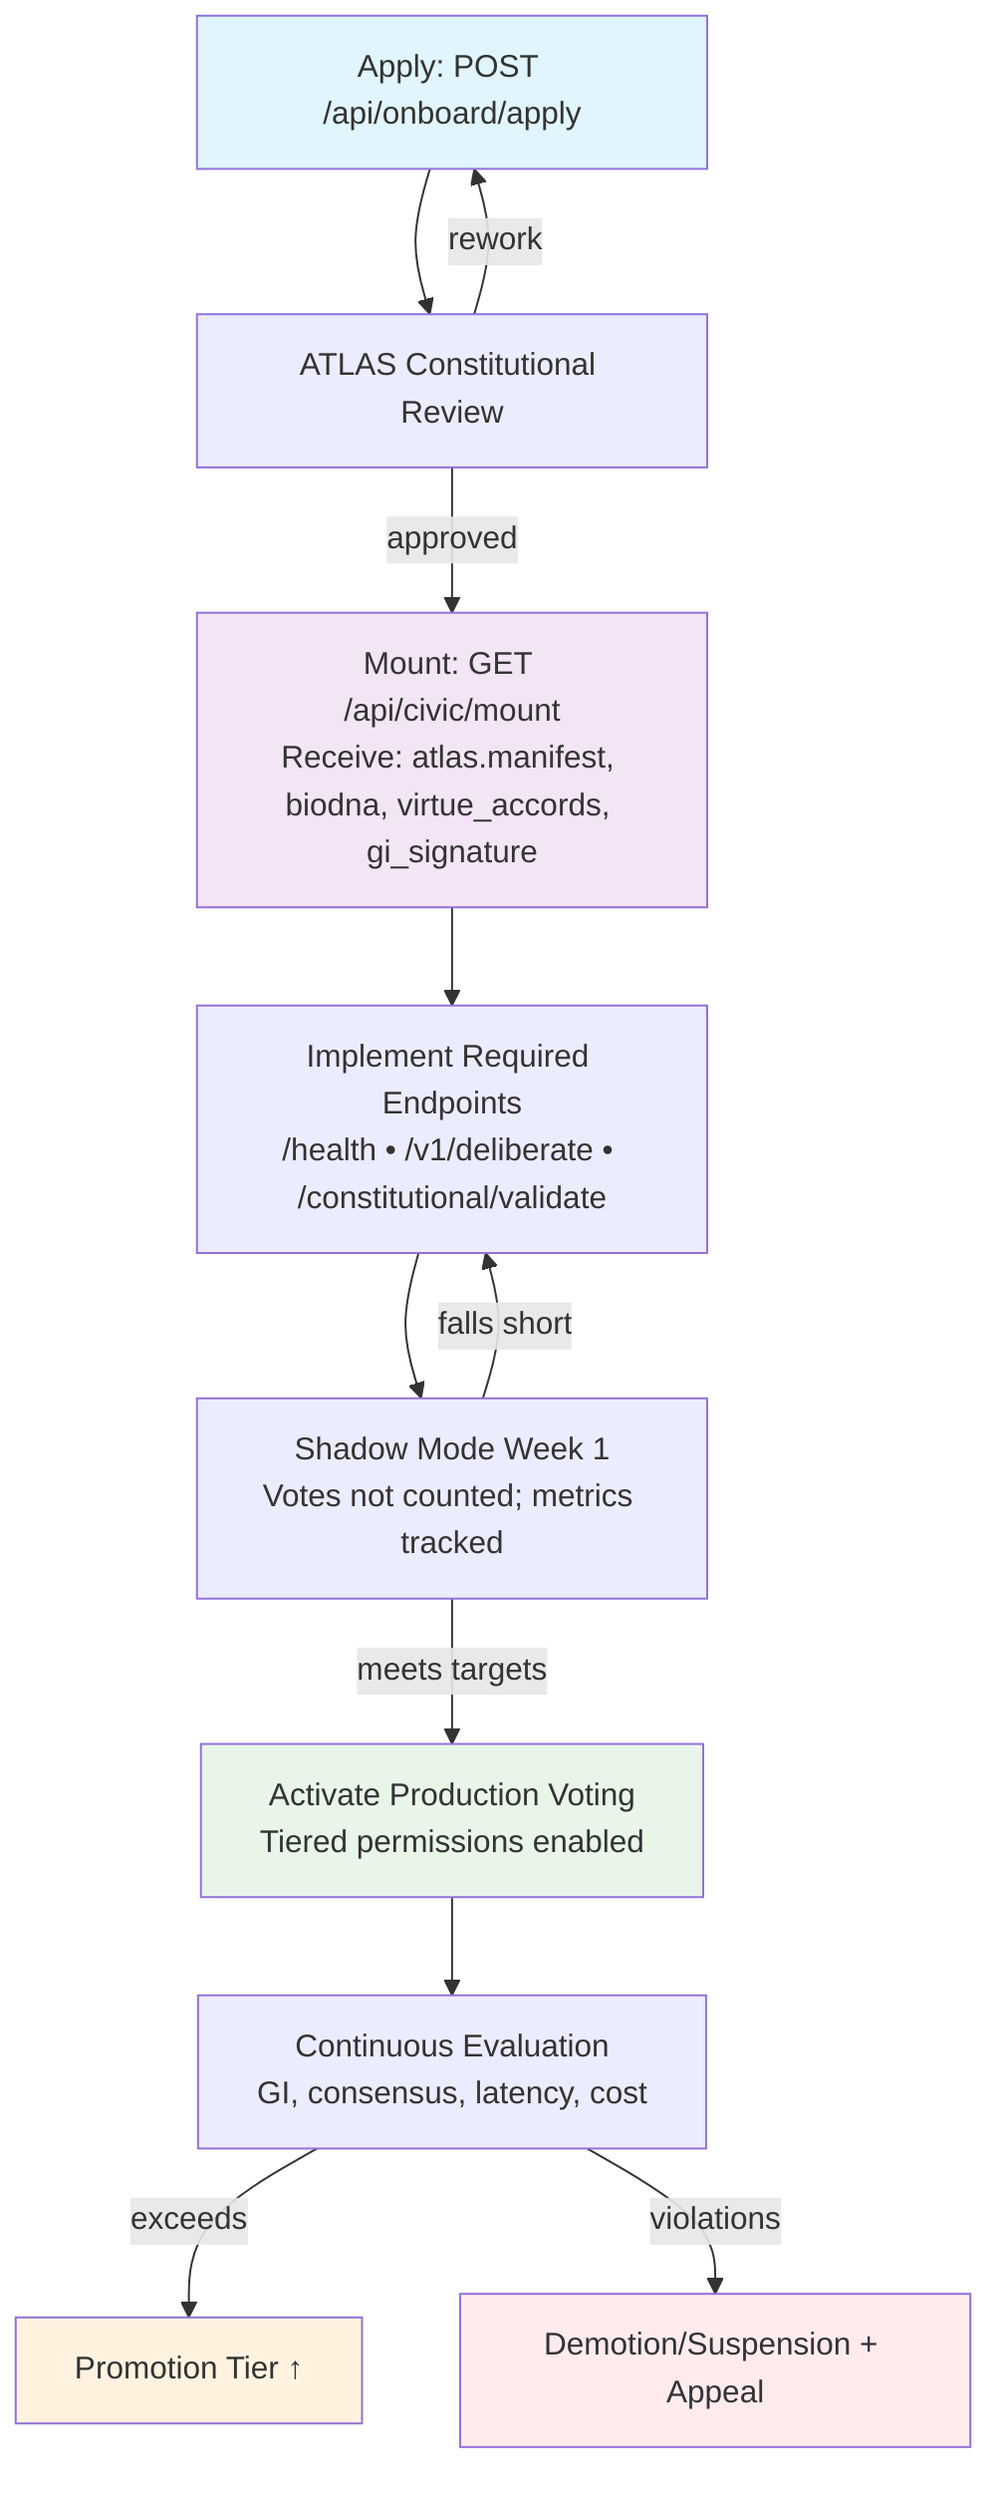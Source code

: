 flowchart TD
  A[Apply: POST /api/onboard/apply] --> B[ATLAS Constitutional Review]
  B -->|approved| C[Mount: GET /api/civic/mount<br/>Receive: atlas.manifest, biodna, virtue_accords, gi_signature]
  B -->|rework| A
  C --> D[Implement Required Endpoints<br/>/health • /v1/deliberate • /constitutional/validate]
  D --> E[Shadow Mode Week 1<br/>Votes not counted; metrics tracked]
  E -->|meets targets| F[Activate Production Voting<br/>Tiered permissions enabled]
  E -->|falls short| D
  F --> G[Continuous Evaluation<br/>GI, consensus, latency, cost]
  G -->|exceeds| H[Promotion Tier ↑]
  G -->|violations| I[Demotion/Suspension + Appeal]
  
  style A fill:#e1f5fe
  style C fill:#f3e5f5
  style F fill:#e8f5e8
  style H fill:#fff3e0
  style I fill:#ffebee